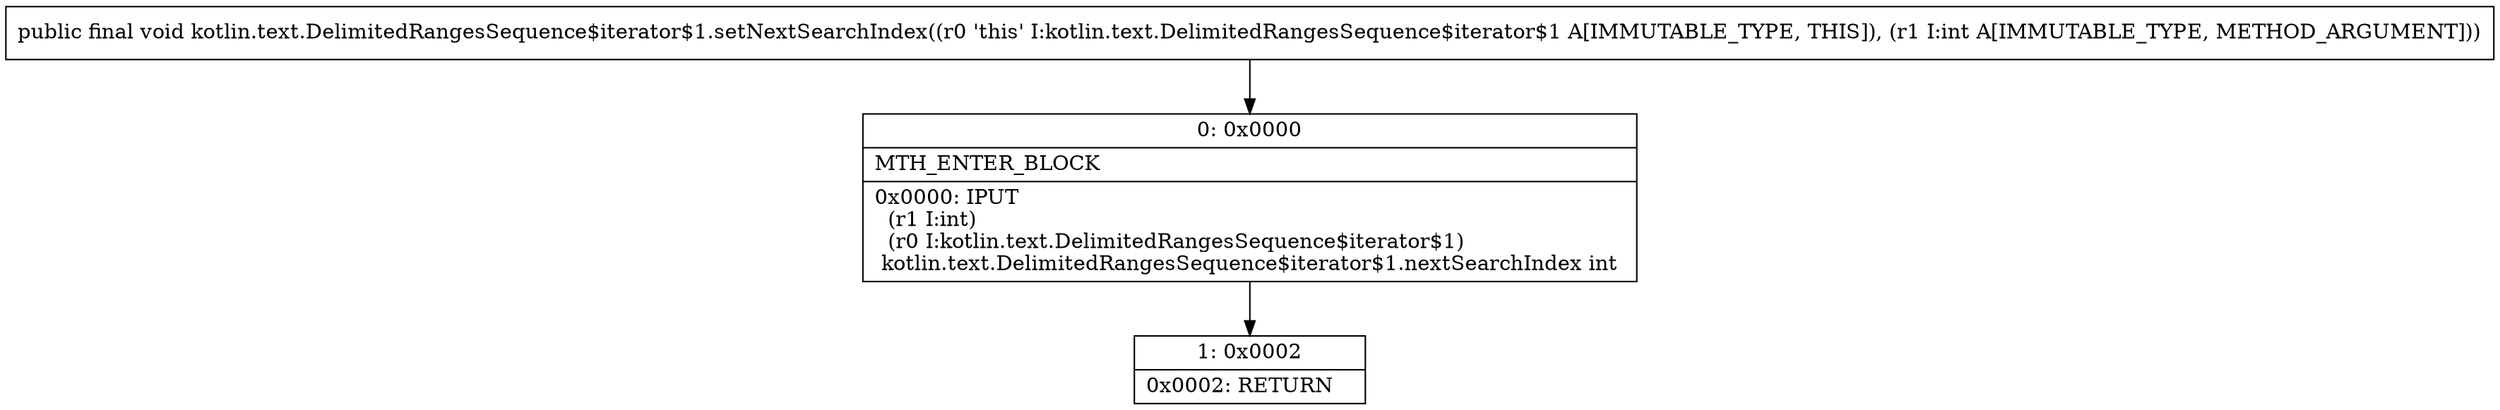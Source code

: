 digraph "CFG forkotlin.text.DelimitedRangesSequence$iterator$1.setNextSearchIndex(I)V" {
Node_0 [shape=record,label="{0\:\ 0x0000|MTH_ENTER_BLOCK\l|0x0000: IPUT  \l  (r1 I:int)\l  (r0 I:kotlin.text.DelimitedRangesSequence$iterator$1)\l kotlin.text.DelimitedRangesSequence$iterator$1.nextSearchIndex int \l}"];
Node_1 [shape=record,label="{1\:\ 0x0002|0x0002: RETURN   \l}"];
MethodNode[shape=record,label="{public final void kotlin.text.DelimitedRangesSequence$iterator$1.setNextSearchIndex((r0 'this' I:kotlin.text.DelimitedRangesSequence$iterator$1 A[IMMUTABLE_TYPE, THIS]), (r1 I:int A[IMMUTABLE_TYPE, METHOD_ARGUMENT])) }"];
MethodNode -> Node_0;
Node_0 -> Node_1;
}

